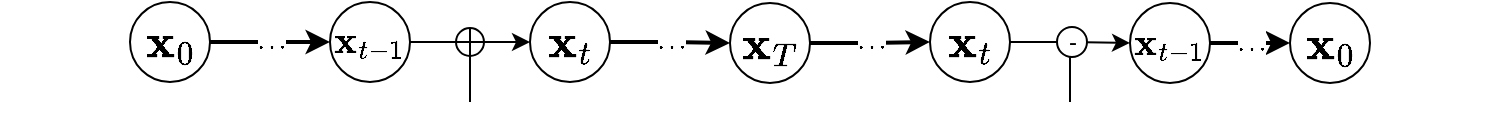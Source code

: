 <mxfile version="24.7.17">
  <diagram name="Page-1" id="3Wxvi1MK_Jsnat26sFQB">
    <mxGraphModel dx="1298" dy="328" grid="1" gridSize="10" guides="1" tooltips="1" connect="1" arrows="1" fold="1" page="1" pageScale="1" pageWidth="827" pageHeight="1169" math="1" shadow="0">
      <root>
        <mxCell id="0" />
        <mxCell id="1" parent="0" />
        <mxCell id="nikL2nRq97TLOzzbw6aR-1" value="&lt;font style=&quot;font-size: 10px;&quot;&gt;$$\dots$$&lt;/font&gt;" style="edgeStyle=orthogonalEdgeStyle;rounded=0;orthogonalLoop=1;jettySize=auto;html=1;entryX=0;entryY=0.5;entryDx=0;entryDy=0;strokeWidth=2;" edge="1" parent="1" source="nikL2nRq97TLOzzbw6aR-2" target="nikL2nRq97TLOzzbw6aR-8">
          <mxGeometry relative="1" as="geometry" />
        </mxCell>
        <mxCell id="nikL2nRq97TLOzzbw6aR-2" value="$$\mathbf{x}_{0}$$" style="ellipse;whiteSpace=wrap;html=1;aspect=fixed;fontSize=20;" vertex="1" parent="1">
          <mxGeometry x="-760" y="160" width="40" height="40" as="geometry" />
        </mxCell>
        <mxCell id="nikL2nRq97TLOzzbw6aR-3" value="&lt;font style=&quot;font-size: 10px;&quot;&gt;$$\dots$$&lt;/font&gt;" style="edgeStyle=orthogonalEdgeStyle;rounded=0;orthogonalLoop=1;jettySize=auto;html=1;entryX=0;entryY=0.5;entryDx=0;entryDy=0;strokeWidth=2;" edge="1" parent="1" source="nikL2nRq97TLOzzbw6aR-4" target="nikL2nRq97TLOzzbw6aR-13">
          <mxGeometry x="0.009" relative="1" as="geometry">
            <mxPoint as="offset" />
          </mxGeometry>
        </mxCell>
        <mxCell id="nikL2nRq97TLOzzbw6aR-4" value="$$\mathbf{x}_T$$" style="ellipse;whiteSpace=wrap;html=1;aspect=fixed;fontSize=20;" vertex="1" parent="1">
          <mxGeometry x="-460" y="160.5" width="40" height="40" as="geometry" />
        </mxCell>
        <mxCell id="nikL2nRq97TLOzzbw6aR-5" value="&lt;font style=&quot;font-size: 10px;&quot;&gt;$$\dots$$&lt;/font&gt;" style="edgeStyle=orthogonalEdgeStyle;rounded=0;orthogonalLoop=1;jettySize=auto;html=1;entryX=0;entryY=0.5;entryDx=0;entryDy=0;strokeWidth=2;" edge="1" parent="1" source="nikL2nRq97TLOzzbw6aR-6" target="nikL2nRq97TLOzzbw6aR-4">
          <mxGeometry x="-0.009" relative="1" as="geometry">
            <mxPoint as="offset" />
          </mxGeometry>
        </mxCell>
        <mxCell id="nikL2nRq97TLOzzbw6aR-6" value="$$\mathbf{x}_t$$" style="ellipse;whiteSpace=wrap;html=1;aspect=fixed;fontSize=20;" vertex="1" parent="1">
          <mxGeometry x="-560" y="160" width="40" height="40" as="geometry" />
        </mxCell>
        <mxCell id="nikL2nRq97TLOzzbw6aR-7" style="edgeStyle=orthogonalEdgeStyle;rounded=0;orthogonalLoop=1;jettySize=auto;html=1;entryX=0;entryY=0.5;entryDx=0;entryDy=0;strokeWidth=1;" edge="1" parent="1" source="nikL2nRq97TLOzzbw6aR-8" target="nikL2nRq97TLOzzbw6aR-6">
          <mxGeometry relative="1" as="geometry" />
        </mxCell>
        <mxCell id="nikL2nRq97TLOzzbw6aR-8" value="$$\mathbf{x}_{t-1}$$" style="ellipse;whiteSpace=wrap;html=1;aspect=fixed;fontSize=16;" vertex="1" parent="1">
          <mxGeometry x="-660" y="160" width="40" height="40" as="geometry" />
        </mxCell>
        <mxCell id="nikL2nRq97TLOzzbw6aR-9" value="&lt;font style=&quot;font-size: 10px;&quot; color=&quot;#000000&quot;&gt;$$\dots$$&lt;/font&gt;" style="edgeStyle=orthogonalEdgeStyle;rounded=0;orthogonalLoop=1;jettySize=auto;html=1;entryX=0;entryY=0.5;entryDx=0;entryDy=0;strokeWidth=2;fontColor=#b95450;" edge="1" parent="1" source="nikL2nRq97TLOzzbw6aR-10" target="nikL2nRq97TLOzzbw6aR-11">
          <mxGeometry relative="1" as="geometry">
            <mxPoint as="offset" />
          </mxGeometry>
        </mxCell>
        <mxCell id="nikL2nRq97TLOzzbw6aR-10" value="$$\mathbf{x}_{t-1}$$" style="ellipse;whiteSpace=wrap;html=1;aspect=fixed;fontSize=16;" vertex="1" parent="1">
          <mxGeometry x="-260" y="160.5" width="40" height="40" as="geometry" />
        </mxCell>
        <mxCell id="nikL2nRq97TLOzzbw6aR-11" value="$$\mathbf{x}_{0}$$" style="ellipse;whiteSpace=wrap;html=1;aspect=fixed;fontSize=20;" vertex="1" parent="1">
          <mxGeometry x="-180" y="160.5" width="40" height="40" as="geometry" />
        </mxCell>
        <mxCell id="nikL2nRq97TLOzzbw6aR-12" style="edgeStyle=orthogonalEdgeStyle;rounded=0;orthogonalLoop=1;jettySize=auto;html=1;entryX=0;entryY=0.5;entryDx=0;entryDy=0;strokeWidth=1;exitX=1;exitY=0.5;exitDx=0;exitDy=0;" edge="1" parent="1" source="nikL2nRq97TLOzzbw6aR-13" target="nikL2nRq97TLOzzbw6aR-10">
          <mxGeometry relative="1" as="geometry">
            <mxPoint x="-294" y="180" as="sourcePoint" />
            <mxPoint x="-209.0" y="180" as="targetPoint" />
          </mxGeometry>
        </mxCell>
        <mxCell id="nikL2nRq97TLOzzbw6aR-13" value="$$\mathbf{x}_t$$" style="ellipse;whiteSpace=wrap;html=1;aspect=fixed;fontSize=20;" vertex="1" parent="1">
          <mxGeometry x="-360" y="160" width="40" height="40" as="geometry" />
        </mxCell>
        <mxCell id="nikL2nRq97TLOzzbw6aR-14" style="edgeStyle=orthogonalEdgeStyle;rounded=0;orthogonalLoop=1;jettySize=auto;html=1;endArrow=circlePlus;endFill=0;" edge="1" parent="1">
          <mxGeometry relative="1" as="geometry">
            <mxPoint x="-590" y="172" as="targetPoint" />
            <mxPoint x="-590" y="210" as="sourcePoint" />
          </mxGeometry>
        </mxCell>
        <mxCell id="nikL2nRq97TLOzzbw6aR-16" style="edgeStyle=orthogonalEdgeStyle;rounded=0;orthogonalLoop=1;jettySize=auto;html=1;endArrow=none;endFill=0;" edge="1" parent="1">
          <mxGeometry relative="1" as="geometry">
            <mxPoint x="-290" y="180" as="targetPoint" />
            <mxPoint x="-290" y="210" as="sourcePoint" />
          </mxGeometry>
        </mxCell>
        <mxCell id="nikL2nRq97TLOzzbw6aR-17" value="-" style="ellipse;whiteSpace=wrap;html=1;" vertex="1" parent="1">
          <mxGeometry x="-296.5" y="172.5" width="15" height="15" as="geometry" />
        </mxCell>
      </root>
    </mxGraphModel>
  </diagram>
</mxfile>
